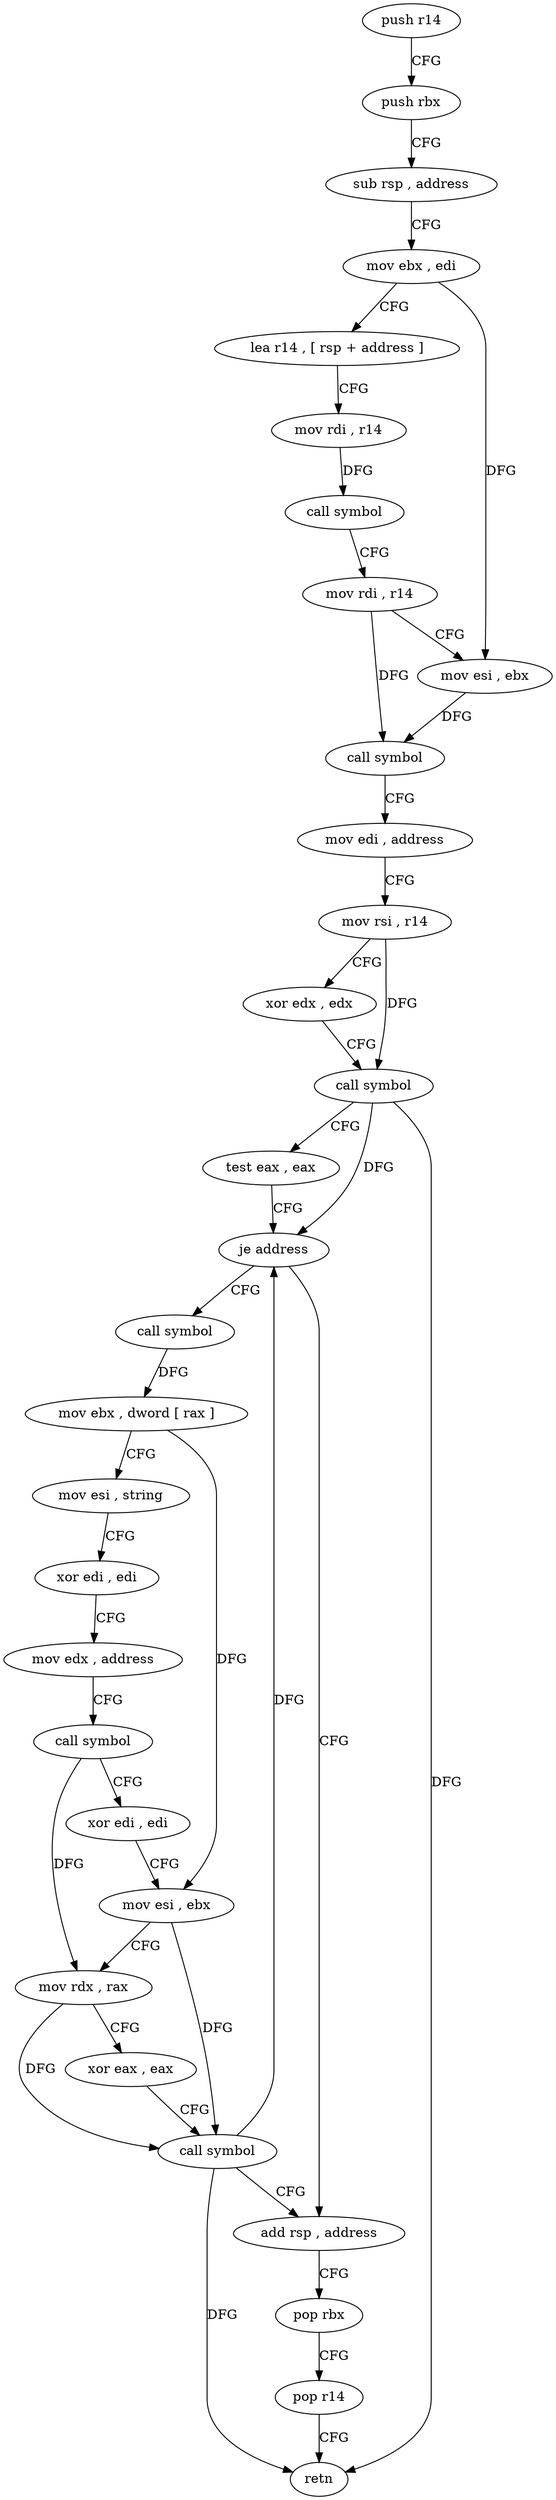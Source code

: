 digraph "func" {
"4203760" [label = "push r14" ]
"4203762" [label = "push rbx" ]
"4203763" [label = "sub rsp , address" ]
"4203770" [label = "mov ebx , edi" ]
"4203772" [label = "lea r14 , [ rsp + address ]" ]
"4203777" [label = "mov rdi , r14" ]
"4203780" [label = "call symbol" ]
"4203785" [label = "mov rdi , r14" ]
"4203788" [label = "mov esi , ebx" ]
"4203790" [label = "call symbol" ]
"4203795" [label = "mov edi , address" ]
"4203800" [label = "mov rsi , r14" ]
"4203803" [label = "xor edx , edx" ]
"4203805" [label = "call symbol" ]
"4203810" [label = "test eax , eax" ]
"4203812" [label = "je address" ]
"4203852" [label = "add rsp , address" ]
"4203814" [label = "call symbol" ]
"4203859" [label = "pop rbx" ]
"4203860" [label = "pop r14" ]
"4203862" [label = "retn" ]
"4203819" [label = "mov ebx , dword [ rax ]" ]
"4203821" [label = "mov esi , string" ]
"4203826" [label = "xor edi , edi" ]
"4203828" [label = "mov edx , address" ]
"4203833" [label = "call symbol" ]
"4203838" [label = "xor edi , edi" ]
"4203840" [label = "mov esi , ebx" ]
"4203842" [label = "mov rdx , rax" ]
"4203845" [label = "xor eax , eax" ]
"4203847" [label = "call symbol" ]
"4203760" -> "4203762" [ label = "CFG" ]
"4203762" -> "4203763" [ label = "CFG" ]
"4203763" -> "4203770" [ label = "CFG" ]
"4203770" -> "4203772" [ label = "CFG" ]
"4203770" -> "4203788" [ label = "DFG" ]
"4203772" -> "4203777" [ label = "CFG" ]
"4203777" -> "4203780" [ label = "DFG" ]
"4203780" -> "4203785" [ label = "CFG" ]
"4203785" -> "4203788" [ label = "CFG" ]
"4203785" -> "4203790" [ label = "DFG" ]
"4203788" -> "4203790" [ label = "DFG" ]
"4203790" -> "4203795" [ label = "CFG" ]
"4203795" -> "4203800" [ label = "CFG" ]
"4203800" -> "4203803" [ label = "CFG" ]
"4203800" -> "4203805" [ label = "DFG" ]
"4203803" -> "4203805" [ label = "CFG" ]
"4203805" -> "4203810" [ label = "CFG" ]
"4203805" -> "4203812" [ label = "DFG" ]
"4203805" -> "4203862" [ label = "DFG" ]
"4203810" -> "4203812" [ label = "CFG" ]
"4203812" -> "4203852" [ label = "CFG" ]
"4203812" -> "4203814" [ label = "CFG" ]
"4203852" -> "4203859" [ label = "CFG" ]
"4203814" -> "4203819" [ label = "DFG" ]
"4203859" -> "4203860" [ label = "CFG" ]
"4203860" -> "4203862" [ label = "CFG" ]
"4203819" -> "4203821" [ label = "CFG" ]
"4203819" -> "4203840" [ label = "DFG" ]
"4203821" -> "4203826" [ label = "CFG" ]
"4203826" -> "4203828" [ label = "CFG" ]
"4203828" -> "4203833" [ label = "CFG" ]
"4203833" -> "4203838" [ label = "CFG" ]
"4203833" -> "4203842" [ label = "DFG" ]
"4203838" -> "4203840" [ label = "CFG" ]
"4203840" -> "4203842" [ label = "CFG" ]
"4203840" -> "4203847" [ label = "DFG" ]
"4203842" -> "4203845" [ label = "CFG" ]
"4203842" -> "4203847" [ label = "DFG" ]
"4203845" -> "4203847" [ label = "CFG" ]
"4203847" -> "4203852" [ label = "CFG" ]
"4203847" -> "4203812" [ label = "DFG" ]
"4203847" -> "4203862" [ label = "DFG" ]
}
